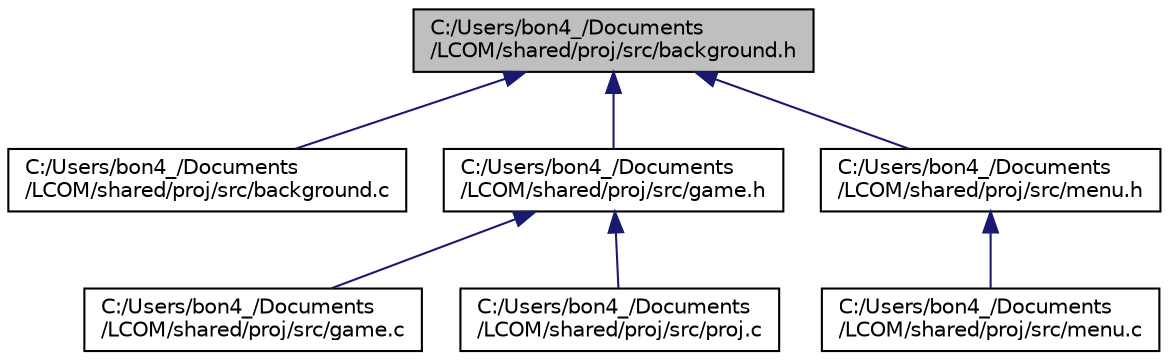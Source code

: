 digraph "C:/Users/bon4_/Documents/LCOM/shared/proj/src/background.h"
{
 // LATEX_PDF_SIZE
  edge [fontname="Helvetica",fontsize="10",labelfontname="Helvetica",labelfontsize="10"];
  node [fontname="Helvetica",fontsize="10",shape=record];
  Node1 [label="C:/Users/bon4_/Documents\l/LCOM/shared/proj/src/background.h",height=0.2,width=0.4,color="black", fillcolor="grey75", style="filled", fontcolor="black",tooltip=" "];
  Node1 -> Node2 [dir="back",color="midnightblue",fontsize="10",style="solid",fontname="Helvetica"];
  Node2 [label="C:/Users/bon4_/Documents\l/LCOM/shared/proj/src/background.c",height=0.2,width=0.4,color="black", fillcolor="white", style="filled",URL="$background_8c.html",tooltip=" "];
  Node1 -> Node3 [dir="back",color="midnightblue",fontsize="10",style="solid",fontname="Helvetica"];
  Node3 [label="C:/Users/bon4_/Documents\l/LCOM/shared/proj/src/game.h",height=0.2,width=0.4,color="black", fillcolor="white", style="filled",URL="$game_8h.html",tooltip=" "];
  Node3 -> Node4 [dir="back",color="midnightblue",fontsize="10",style="solid",fontname="Helvetica"];
  Node4 [label="C:/Users/bon4_/Documents\l/LCOM/shared/proj/src/game.c",height=0.2,width=0.4,color="black", fillcolor="white", style="filled",URL="$game_8c.html",tooltip=" "];
  Node3 -> Node5 [dir="back",color="midnightblue",fontsize="10",style="solid",fontname="Helvetica"];
  Node5 [label="C:/Users/bon4_/Documents\l/LCOM/shared/proj/src/proj.c",height=0.2,width=0.4,color="black", fillcolor="white", style="filled",URL="$proj_8c.html",tooltip=" "];
  Node1 -> Node6 [dir="back",color="midnightblue",fontsize="10",style="solid",fontname="Helvetica"];
  Node6 [label="C:/Users/bon4_/Documents\l/LCOM/shared/proj/src/menu.h",height=0.2,width=0.4,color="black", fillcolor="white", style="filled",URL="$menu_8h.html",tooltip=" "];
  Node6 -> Node7 [dir="back",color="midnightblue",fontsize="10",style="solid",fontname="Helvetica"];
  Node7 [label="C:/Users/bon4_/Documents\l/LCOM/shared/proj/src/menu.c",height=0.2,width=0.4,color="black", fillcolor="white", style="filled",URL="$menu_8c.html",tooltip=" "];
}

